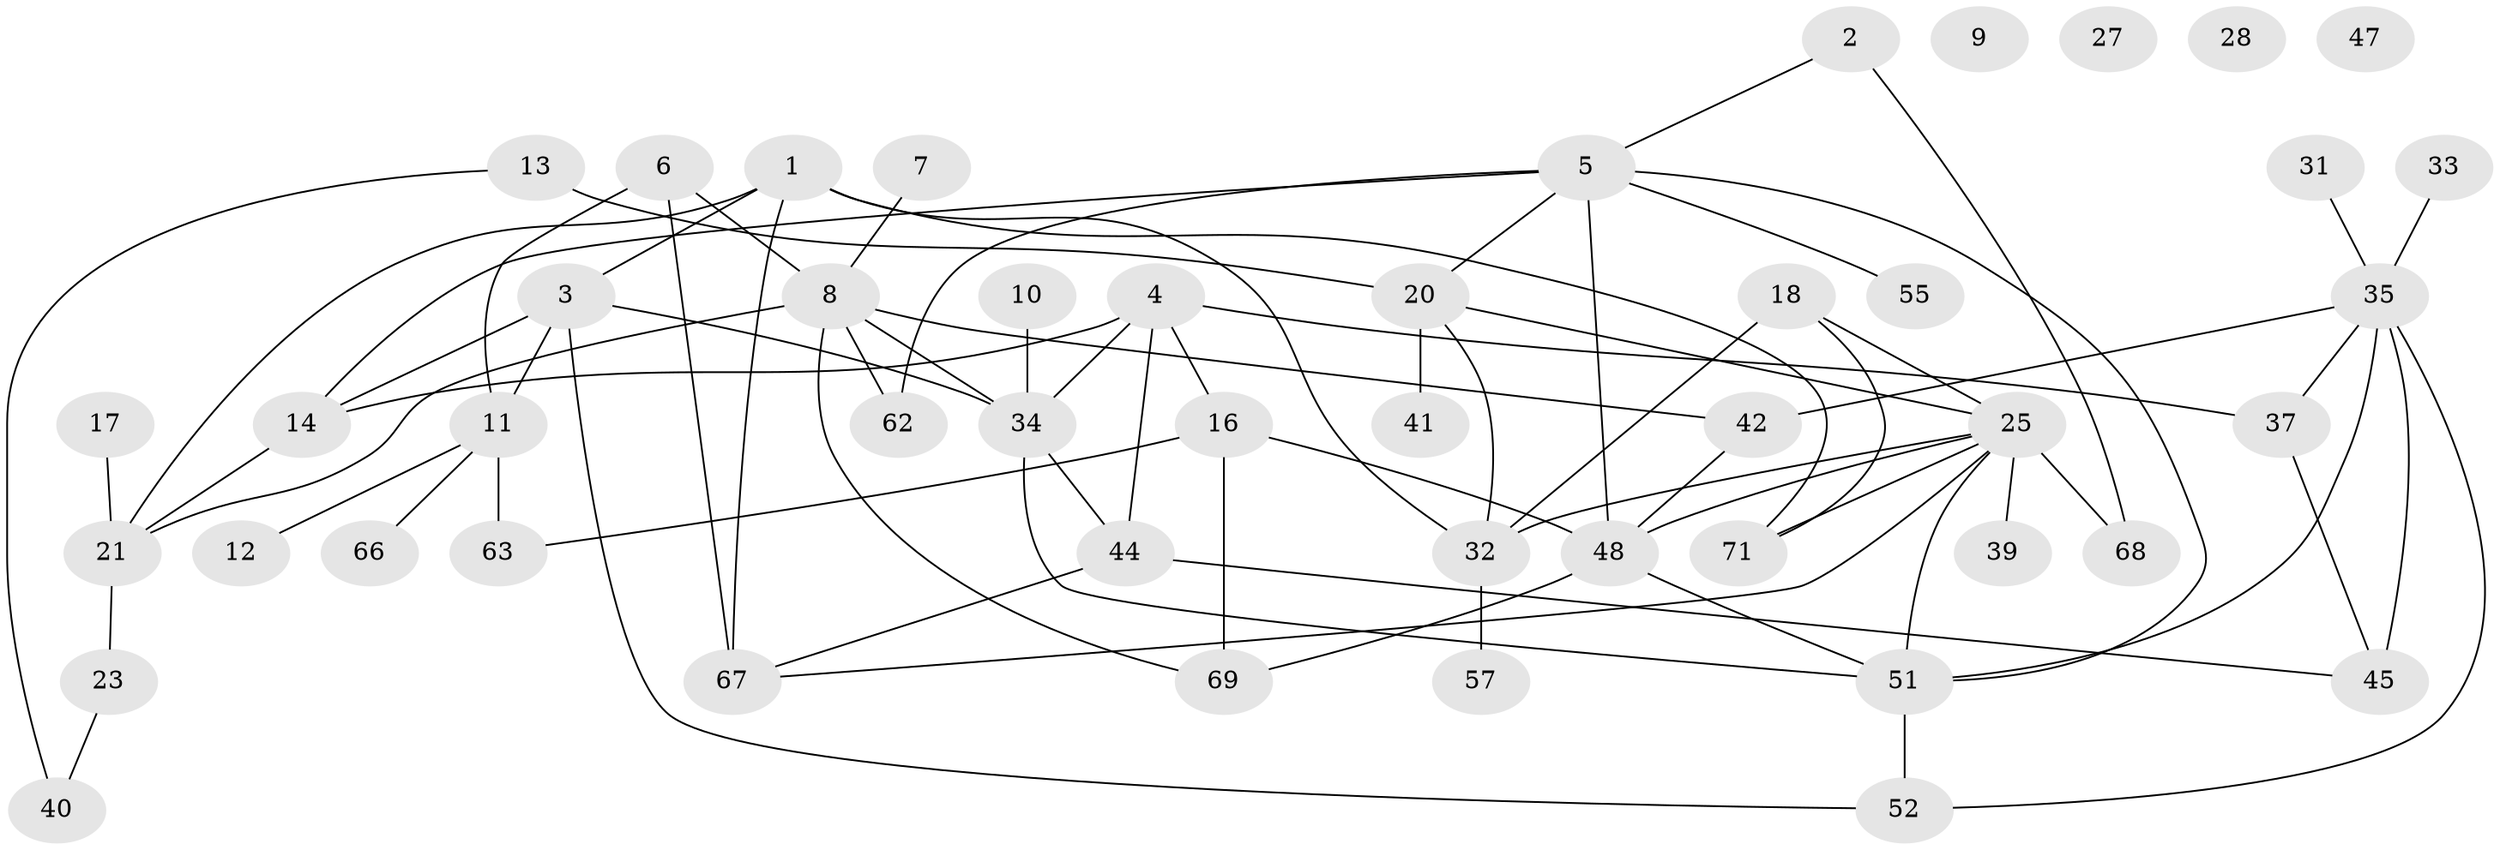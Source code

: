 // original degree distribution, {3: 0.2876712328767123, 2: 0.2054794520547945, 5: 0.0958904109589041, 4: 0.136986301369863, 1: 0.1643835616438356, 0: 0.0547945205479452, 6: 0.0410958904109589, 8: 0.0136986301369863}
// Generated by graph-tools (version 1.1) at 2025/41/03/06/25 10:41:23]
// undirected, 48 vertices, 74 edges
graph export_dot {
graph [start="1"]
  node [color=gray90,style=filled];
  1 [super="+26"];
  2 [super="+38"];
  3 [super="+65"];
  4 [super="+60"];
  5 [super="+43"];
  6;
  7 [super="+30"];
  8 [super="+15"];
  9;
  10;
  11 [super="+73"];
  12;
  13 [super="+53"];
  14 [super="+29"];
  16 [super="+19"];
  17;
  18 [super="+24"];
  20 [super="+22"];
  21 [super="+70"];
  23;
  25 [super="+58"];
  27;
  28;
  31;
  32 [super="+50"];
  33;
  34 [super="+36"];
  35 [super="+59"];
  37;
  39;
  40 [super="+46"];
  41;
  42;
  44 [super="+49"];
  45 [super="+56"];
  47;
  48 [super="+64"];
  51 [super="+61"];
  52 [super="+54"];
  55;
  57;
  62;
  63;
  66;
  67 [super="+72"];
  68;
  69;
  71;
  1 -- 71;
  1 -- 32;
  1 -- 67;
  1 -- 3;
  1 -- 21;
  2 -- 68;
  2 -- 5;
  3 -- 11;
  3 -- 52;
  3 -- 34;
  3 -- 14;
  4 -- 14;
  4 -- 16;
  4 -- 34;
  4 -- 37;
  4 -- 44;
  5 -- 48 [weight=2];
  5 -- 51;
  5 -- 55;
  5 -- 62;
  5 -- 20;
  5 -- 14;
  6 -- 67 [weight=2];
  6 -- 11;
  6 -- 8;
  7 -- 8;
  8 -- 34;
  8 -- 62;
  8 -- 69;
  8 -- 42;
  8 -- 21;
  10 -- 34;
  11 -- 12;
  11 -- 63;
  11 -- 66;
  13 -- 20 [weight=2];
  13 -- 40;
  14 -- 21;
  16 -- 69;
  16 -- 48;
  16 -- 63;
  17 -- 21;
  18 -- 71;
  18 -- 32;
  18 -- 25;
  20 -- 25;
  20 -- 41;
  20 -- 32;
  21 -- 23;
  23 -- 40;
  25 -- 39;
  25 -- 67;
  25 -- 68;
  25 -- 71;
  25 -- 32 [weight=2];
  25 -- 51;
  25 -- 48;
  31 -- 35;
  32 -- 57;
  33 -- 35;
  34 -- 44;
  34 -- 51;
  35 -- 37;
  35 -- 42;
  35 -- 45;
  35 -- 52;
  35 -- 51;
  37 -- 45;
  42 -- 48;
  44 -- 67;
  44 -- 45;
  48 -- 51;
  48 -- 69;
  51 -- 52;
}
